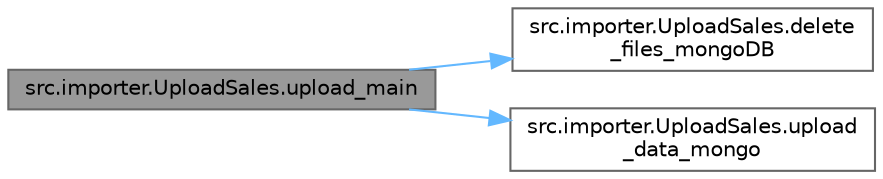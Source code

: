 digraph "src.importer.UploadSales.upload_main"
{
 // LATEX_PDF_SIZE
  bgcolor="transparent";
  edge [fontname=Helvetica,fontsize=10,labelfontname=Helvetica,labelfontsize=10];
  node [fontname=Helvetica,fontsize=10,shape=box,height=0.2,width=0.4];
  rankdir="LR";
  Node1 [id="Node000001",label="src.importer.UploadSales.upload_main",height=0.2,width=0.4,color="gray40", fillcolor="grey60", style="filled", fontcolor="black",tooltip=" "];
  Node1 -> Node2 [id="edge1_Node000001_Node000002",color="steelblue1",style="solid",tooltip=" "];
  Node2 [id="Node000002",label="src.importer.UploadSales.delete\l_files_mongoDB",height=0.2,width=0.4,color="grey40", fillcolor="white", style="filled",URL="$namespacesrc_1_1importer_1_1_upload_sales.html#acbdfd3b3a9f506ca7764468491b83400",tooltip=" "];
  Node1 -> Node3 [id="edge2_Node000001_Node000003",color="steelblue1",style="solid",tooltip=" "];
  Node3 [id="Node000003",label="src.importer.UploadSales.upload\l_data_mongo",height=0.2,width=0.4,color="grey40", fillcolor="white", style="filled",URL="$namespacesrc_1_1importer_1_1_upload_sales.html#aaa9f99dfbc1772222669ae8445dda426",tooltip=" "];
}
